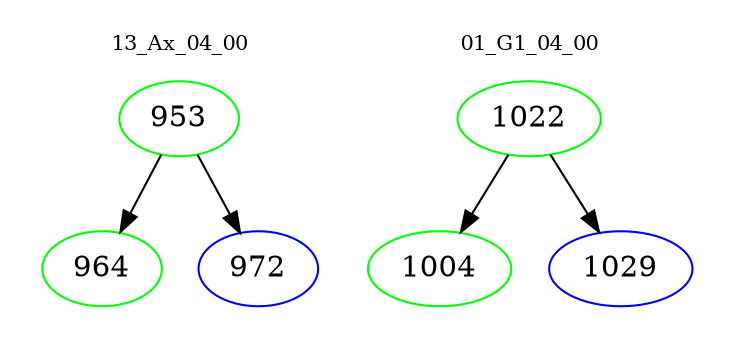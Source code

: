 digraph{
subgraph cluster_0 {
color = white
label = "13_Ax_04_00";
fontsize=10;
T0_953 [label="953", color="green"]
T0_953 -> T0_964 [color="black"]
T0_964 [label="964", color="green"]
T0_953 -> T0_972 [color="black"]
T0_972 [label="972", color="blue"]
}
subgraph cluster_1 {
color = white
label = "01_G1_04_00";
fontsize=10;
T1_1022 [label="1022", color="green"]
T1_1022 -> T1_1004 [color="black"]
T1_1004 [label="1004", color="green"]
T1_1022 -> T1_1029 [color="black"]
T1_1029 [label="1029", color="blue"]
}
}

